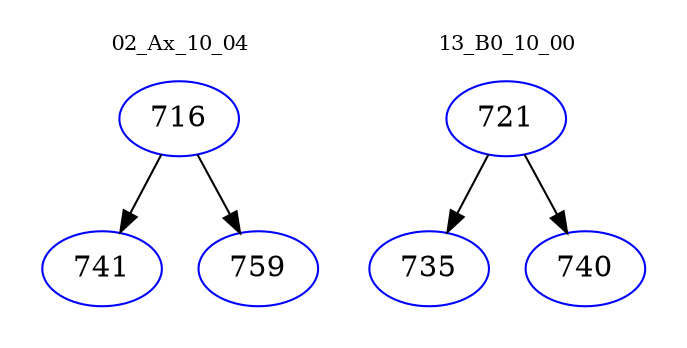 digraph{
subgraph cluster_0 {
color = white
label = "02_Ax_10_04";
fontsize=10;
T0_716 [label="716", color="blue"]
T0_716 -> T0_741 [color="black"]
T0_741 [label="741", color="blue"]
T0_716 -> T0_759 [color="black"]
T0_759 [label="759", color="blue"]
}
subgraph cluster_1 {
color = white
label = "13_B0_10_00";
fontsize=10;
T1_721 [label="721", color="blue"]
T1_721 -> T1_735 [color="black"]
T1_735 [label="735", color="blue"]
T1_721 -> T1_740 [color="black"]
T1_740 [label="740", color="blue"]
}
}
